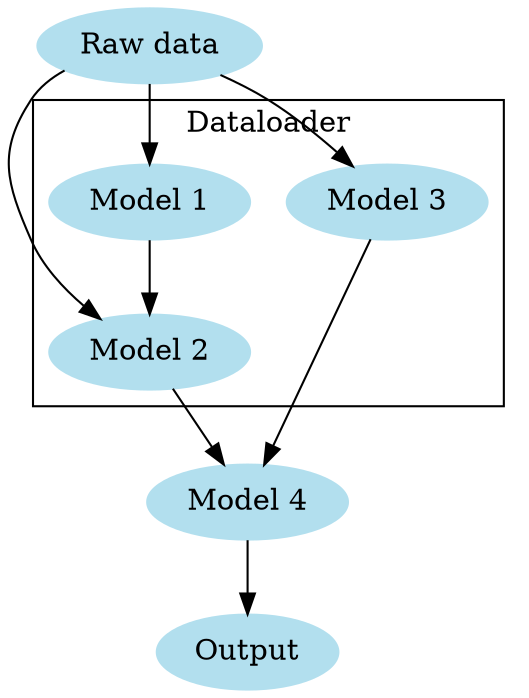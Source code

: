 digraph G {
	subgraph cluster_0 {
		#style=filled
		#color=lightgrey
		node [style=filled, color=lightblue2]
		"Model 1"
		"Model 2"
		"Model 3"
		"Model 1" -> "Model 2";
		label = "Dataloader";
	}
	node [color=lightblue2 style=filled]
	size="6,6"
	"Raw data" -> "Model 1";
	"Raw data" -> "Model 2";
	"Raw data" -> "Model 3";
	"Model 2" -> "Model 4"
	"Model 3" -> "Model 4"
	"Model 4" -> Output
}
